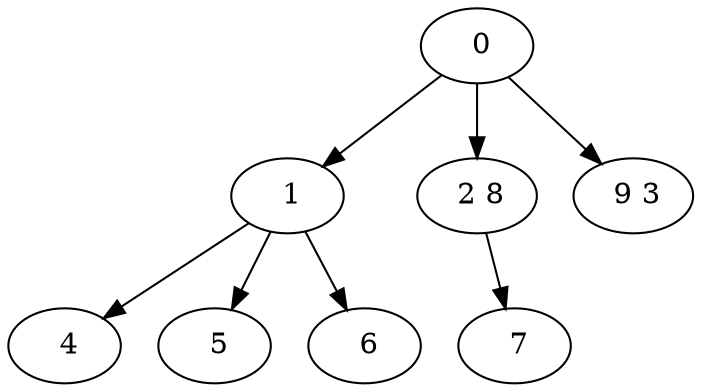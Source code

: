 digraph mytree {
" 0" -> " 1";
" 0" -> " 2 8";
" 0" -> " 9 3";
" 1" -> " 4";
" 1" -> " 5";
" 1" -> " 6";
" 2 8" -> " 7";
" 9 3";
" 4";
" 5";
" 6";
" 7";
}
